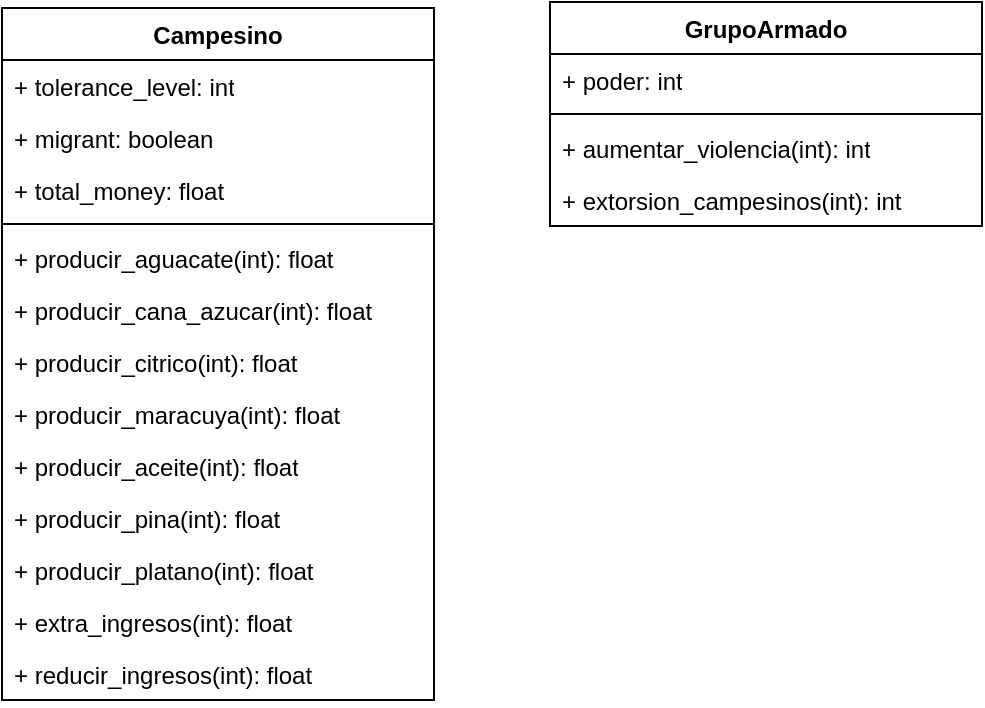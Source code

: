 <mxfile version="27.0.5">
  <diagram name="Page-1" id="D6CwFJQHBC7KFg2RUZzC">
    <mxGraphModel dx="825" dy="510" grid="0" gridSize="10" guides="1" tooltips="1" connect="1" arrows="1" fold="1" page="0" pageScale="1" pageWidth="850" pageHeight="1100" math="0" shadow="0">
      <root>
        <mxCell id="0" />
        <mxCell id="1" parent="0" />
        <mxCell id="9tPqZk99KiDnomQh7NcD-5" value="GrupoArmado" style="swimlane;fontStyle=1;align=center;verticalAlign=top;childLayout=stackLayout;horizontal=1;startSize=26;horizontalStack=0;resizeParent=1;resizeParentMax=0;resizeLast=0;collapsible=1;marginBottom=0;whiteSpace=wrap;html=1;" vertex="1" parent="1">
          <mxGeometry x="294" y="134" width="216" height="112" as="geometry" />
        </mxCell>
        <mxCell id="9tPqZk99KiDnomQh7NcD-6" value="+ poder: int" style="text;strokeColor=none;fillColor=none;align=left;verticalAlign=top;spacingLeft=4;spacingRight=4;overflow=hidden;rotatable=0;points=[[0,0.5],[1,0.5]];portConstraint=eastwest;whiteSpace=wrap;html=1;" vertex="1" parent="9tPqZk99KiDnomQh7NcD-5">
          <mxGeometry y="26" width="216" height="26" as="geometry" />
        </mxCell>
        <mxCell id="9tPqZk99KiDnomQh7NcD-7" value="" style="line;strokeWidth=1;fillColor=none;align=left;verticalAlign=middle;spacingTop=-1;spacingLeft=3;spacingRight=3;rotatable=0;labelPosition=right;points=[];portConstraint=eastwest;strokeColor=inherit;" vertex="1" parent="9tPqZk99KiDnomQh7NcD-5">
          <mxGeometry y="52" width="216" height="8" as="geometry" />
        </mxCell>
        <mxCell id="9tPqZk99KiDnomQh7NcD-8" value="+ aumentar_violencia(int): int" style="text;strokeColor=none;fillColor=none;align=left;verticalAlign=top;spacingLeft=4;spacingRight=4;overflow=hidden;rotatable=0;points=[[0,0.5],[1,0.5]];portConstraint=eastwest;whiteSpace=wrap;html=1;" vertex="1" parent="9tPqZk99KiDnomQh7NcD-5">
          <mxGeometry y="60" width="216" height="26" as="geometry" />
        </mxCell>
        <mxCell id="9tPqZk99KiDnomQh7NcD-9" value="+ extorsion_campesinos(int): int" style="text;strokeColor=none;fillColor=none;align=left;verticalAlign=top;spacingLeft=4;spacingRight=4;overflow=hidden;rotatable=0;points=[[0,0.5],[1,0.5]];portConstraint=eastwest;whiteSpace=wrap;html=1;" vertex="1" parent="9tPqZk99KiDnomQh7NcD-5">
          <mxGeometry y="86" width="216" height="26" as="geometry" />
        </mxCell>
        <mxCell id="9tPqZk99KiDnomQh7NcD-10" value="Campesino" style="swimlane;fontStyle=1;align=center;verticalAlign=top;childLayout=stackLayout;horizontal=1;startSize=26;horizontalStack=0;resizeParent=1;resizeParentMax=0;resizeLast=0;collapsible=1;marginBottom=0;whiteSpace=wrap;html=1;" vertex="1" parent="1">
          <mxGeometry x="20" y="137" width="216" height="346" as="geometry" />
        </mxCell>
        <mxCell id="9tPqZk99KiDnomQh7NcD-11" value="+ tolerance_level: int" style="text;strokeColor=none;fillColor=none;align=left;verticalAlign=top;spacingLeft=4;spacingRight=4;overflow=hidden;rotatable=0;points=[[0,0.5],[1,0.5]];portConstraint=eastwest;whiteSpace=wrap;html=1;" vertex="1" parent="9tPqZk99KiDnomQh7NcD-10">
          <mxGeometry y="26" width="216" height="26" as="geometry" />
        </mxCell>
        <mxCell id="9tPqZk99KiDnomQh7NcD-16" value="+ migrant: boolean" style="text;strokeColor=none;fillColor=none;align=left;verticalAlign=top;spacingLeft=4;spacingRight=4;overflow=hidden;rotatable=0;points=[[0,0.5],[1,0.5]];portConstraint=eastwest;whiteSpace=wrap;html=1;" vertex="1" parent="9tPqZk99KiDnomQh7NcD-10">
          <mxGeometry y="52" width="216" height="26" as="geometry" />
        </mxCell>
        <mxCell id="9tPqZk99KiDnomQh7NcD-15" value="+ total_money: float" style="text;strokeColor=none;fillColor=none;align=left;verticalAlign=top;spacingLeft=4;spacingRight=4;overflow=hidden;rotatable=0;points=[[0,0.5],[1,0.5]];portConstraint=eastwest;whiteSpace=wrap;html=1;" vertex="1" parent="9tPqZk99KiDnomQh7NcD-10">
          <mxGeometry y="78" width="216" height="26" as="geometry" />
        </mxCell>
        <mxCell id="9tPqZk99KiDnomQh7NcD-12" value="" style="line;strokeWidth=1;fillColor=none;align=left;verticalAlign=middle;spacingTop=-1;spacingLeft=3;spacingRight=3;rotatable=0;labelPosition=right;points=[];portConstraint=eastwest;strokeColor=inherit;" vertex="1" parent="9tPqZk99KiDnomQh7NcD-10">
          <mxGeometry y="104" width="216" height="8" as="geometry" />
        </mxCell>
        <mxCell id="9tPqZk99KiDnomQh7NcD-13" value="+ producir_aguacate(int): float" style="text;strokeColor=none;fillColor=none;align=left;verticalAlign=top;spacingLeft=4;spacingRight=4;overflow=hidden;rotatable=0;points=[[0,0.5],[1,0.5]];portConstraint=eastwest;whiteSpace=wrap;html=1;" vertex="1" parent="9tPqZk99KiDnomQh7NcD-10">
          <mxGeometry y="112" width="216" height="26" as="geometry" />
        </mxCell>
        <mxCell id="9tPqZk99KiDnomQh7NcD-14" value="+ producir_cana_azucar(int): float" style="text;strokeColor=none;fillColor=none;align=left;verticalAlign=top;spacingLeft=4;spacingRight=4;overflow=hidden;rotatable=0;points=[[0,0.5],[1,0.5]];portConstraint=eastwest;whiteSpace=wrap;html=1;" vertex="1" parent="9tPqZk99KiDnomQh7NcD-10">
          <mxGeometry y="138" width="216" height="26" as="geometry" />
        </mxCell>
        <mxCell id="9tPqZk99KiDnomQh7NcD-18" value="+ producir_citrico(int): float" style="text;strokeColor=none;fillColor=none;align=left;verticalAlign=top;spacingLeft=4;spacingRight=4;overflow=hidden;rotatable=0;points=[[0,0.5],[1,0.5]];portConstraint=eastwest;whiteSpace=wrap;html=1;" vertex="1" parent="9tPqZk99KiDnomQh7NcD-10">
          <mxGeometry y="164" width="216" height="26" as="geometry" />
        </mxCell>
        <mxCell id="9tPqZk99KiDnomQh7NcD-19" value="+ producir_maracuya(int): float" style="text;strokeColor=none;fillColor=none;align=left;verticalAlign=top;spacingLeft=4;spacingRight=4;overflow=hidden;rotatable=0;points=[[0,0.5],[1,0.5]];portConstraint=eastwest;whiteSpace=wrap;html=1;" vertex="1" parent="9tPqZk99KiDnomQh7NcD-10">
          <mxGeometry y="190" width="216" height="26" as="geometry" />
        </mxCell>
        <mxCell id="9tPqZk99KiDnomQh7NcD-20" value="+ producir_aceite(int): float" style="text;strokeColor=none;fillColor=none;align=left;verticalAlign=top;spacingLeft=4;spacingRight=4;overflow=hidden;rotatable=0;points=[[0,0.5],[1,0.5]];portConstraint=eastwest;whiteSpace=wrap;html=1;" vertex="1" parent="9tPqZk99KiDnomQh7NcD-10">
          <mxGeometry y="216" width="216" height="26" as="geometry" />
        </mxCell>
        <mxCell id="9tPqZk99KiDnomQh7NcD-21" value="+ producir_pina(int): float" style="text;strokeColor=none;fillColor=none;align=left;verticalAlign=top;spacingLeft=4;spacingRight=4;overflow=hidden;rotatable=0;points=[[0,0.5],[1,0.5]];portConstraint=eastwest;whiteSpace=wrap;html=1;" vertex="1" parent="9tPqZk99KiDnomQh7NcD-10">
          <mxGeometry y="242" width="216" height="26" as="geometry" />
        </mxCell>
        <mxCell id="9tPqZk99KiDnomQh7NcD-22" value="+ producir_platano(int): float" style="text;strokeColor=none;fillColor=none;align=left;verticalAlign=top;spacingLeft=4;spacingRight=4;overflow=hidden;rotatable=0;points=[[0,0.5],[1,0.5]];portConstraint=eastwest;whiteSpace=wrap;html=1;" vertex="1" parent="9tPqZk99KiDnomQh7NcD-10">
          <mxGeometry y="268" width="216" height="26" as="geometry" />
        </mxCell>
        <mxCell id="9tPqZk99KiDnomQh7NcD-24" value="+ extra_ingresos(int): float" style="text;strokeColor=none;fillColor=none;align=left;verticalAlign=top;spacingLeft=4;spacingRight=4;overflow=hidden;rotatable=0;points=[[0,0.5],[1,0.5]];portConstraint=eastwest;whiteSpace=wrap;html=1;" vertex="1" parent="9tPqZk99KiDnomQh7NcD-10">
          <mxGeometry y="294" width="216" height="26" as="geometry" />
        </mxCell>
        <mxCell id="9tPqZk99KiDnomQh7NcD-25" value="+ reducir_ingresos(int): float" style="text;strokeColor=none;fillColor=none;align=left;verticalAlign=top;spacingLeft=4;spacingRight=4;overflow=hidden;rotatable=0;points=[[0,0.5],[1,0.5]];portConstraint=eastwest;whiteSpace=wrap;html=1;" vertex="1" parent="9tPqZk99KiDnomQh7NcD-10">
          <mxGeometry y="320" width="216" height="26" as="geometry" />
        </mxCell>
      </root>
    </mxGraphModel>
  </diagram>
</mxfile>
